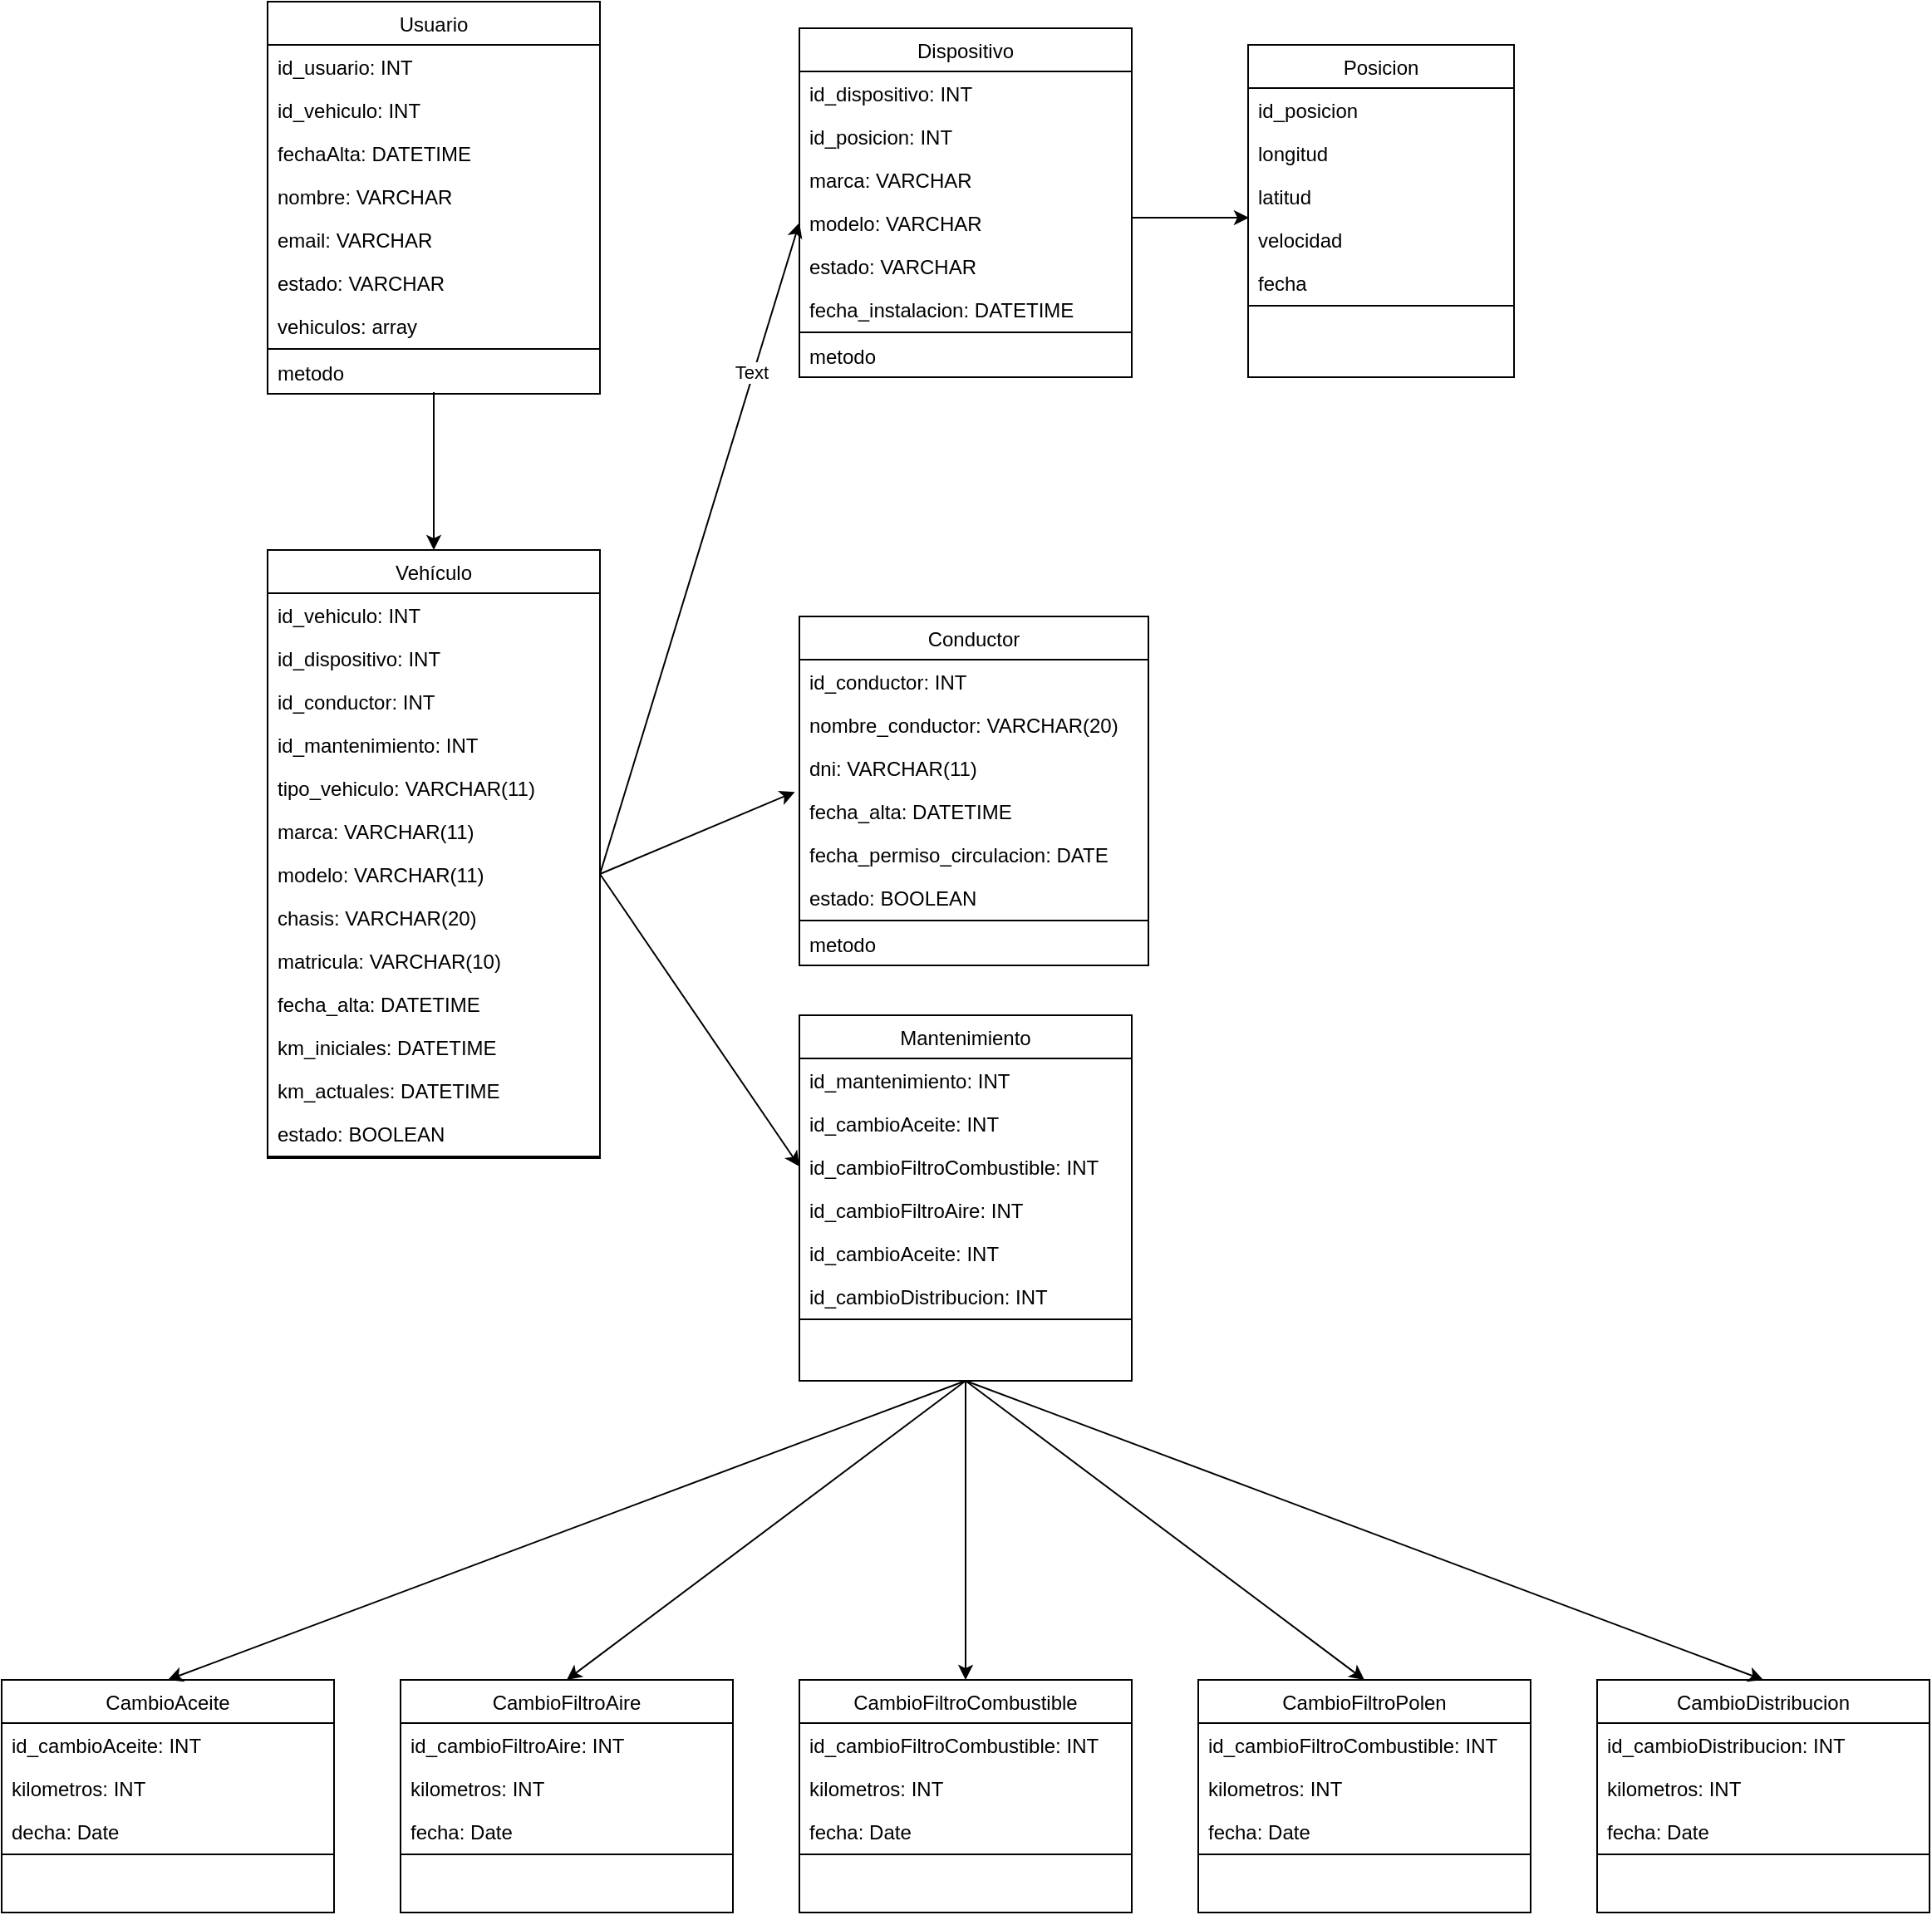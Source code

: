 <mxfile>
    <diagram id="C5RBs43oDa-KdzZeNtuy" name="Page-1">
        <mxGraphModel dx="1050" dy="1553" grid="1" gridSize="10" guides="1" tooltips="1" connect="1" arrows="1" fold="1" page="1" pageScale="1" pageWidth="827" pageHeight="1169" math="0" shadow="0">
            <root>
                <mxCell id="WIyWlLk6GJQsqaUBKTNV-0"/>
                <mxCell id="WIyWlLk6GJQsqaUBKTNV-1" parent="WIyWlLk6GJQsqaUBKTNV-0"/>
                <mxCell id="HzYEAX8HfGSruy279Z3v-16" value="Dispositivo" style="swimlane;fontStyle=0;align=center;verticalAlign=top;childLayout=stackLayout;horizontal=1;startSize=26;horizontalStack=0;resizeParent=1;resizeLast=0;collapsible=1;marginBottom=0;rounded=0;shadow=0;strokeWidth=1;" parent="WIyWlLk6GJQsqaUBKTNV-1" vertex="1">
                    <mxGeometry x="520" y="-794" width="200" height="210" as="geometry">
                        <mxRectangle x="130" y="380" width="160" height="26" as="alternateBounds"/>
                    </mxGeometry>
                </mxCell>
                <mxCell id="PSQ5HOjnmQE-tcymUydH-123" value="id_dispositivo: INT&#10;" style="text;align=left;verticalAlign=top;spacingLeft=4;spacingRight=4;overflow=hidden;rotatable=0;points=[[0,0.5],[1,0.5]];portConstraint=eastwest;" parent="HzYEAX8HfGSruy279Z3v-16" vertex="1">
                    <mxGeometry y="26" width="200" height="26" as="geometry"/>
                </mxCell>
                <mxCell id="HzYEAX8HfGSruy279Z3v-17" value="id_posicion: INT&#10;" style="text;align=left;verticalAlign=top;spacingLeft=4;spacingRight=4;overflow=hidden;rotatable=0;points=[[0,0.5],[1,0.5]];portConstraint=eastwest;" parent="HzYEAX8HfGSruy279Z3v-16" vertex="1">
                    <mxGeometry y="52" width="200" height="26" as="geometry"/>
                </mxCell>
                <mxCell id="HzYEAX8HfGSruy279Z3v-70" value="marca: VARCHAR" style="text;align=left;verticalAlign=top;spacingLeft=4;spacingRight=4;overflow=hidden;rotatable=0;points=[[0,0.5],[1,0.5]];portConstraint=eastwest;" parent="HzYEAX8HfGSruy279Z3v-16" vertex="1">
                    <mxGeometry y="78" width="200" height="26" as="geometry"/>
                </mxCell>
                <mxCell id="HzYEAX8HfGSruy279Z3v-71" value="modelo: VARCHAR" style="text;align=left;verticalAlign=top;spacingLeft=4;spacingRight=4;overflow=hidden;rotatable=0;points=[[0,0.5],[1,0.5]];portConstraint=eastwest;" parent="HzYEAX8HfGSruy279Z3v-16" vertex="1">
                    <mxGeometry y="104" width="200" height="26" as="geometry"/>
                </mxCell>
                <mxCell id="HzYEAX8HfGSruy279Z3v-106" value="estado: VARCHAR" style="text;align=left;verticalAlign=top;spacingLeft=4;spacingRight=4;overflow=hidden;rotatable=0;points=[[0,0.5],[1,0.5]];portConstraint=eastwest;" parent="HzYEAX8HfGSruy279Z3v-16" vertex="1">
                    <mxGeometry y="130" width="200" height="26" as="geometry"/>
                </mxCell>
                <mxCell id="HzYEAX8HfGSruy279Z3v-114" value="fecha_instalacion: DATETIME" style="text;align=left;verticalAlign=top;spacingLeft=4;spacingRight=4;overflow=hidden;rotatable=0;points=[[0,0.5],[1,0.5]];portConstraint=eastwest;" parent="HzYEAX8HfGSruy279Z3v-16" vertex="1">
                    <mxGeometry y="156" width="200" height="26" as="geometry"/>
                </mxCell>
                <mxCell id="HzYEAX8HfGSruy279Z3v-19" value="" style="line;html=1;strokeWidth=1;align=left;verticalAlign=middle;spacingTop=-1;spacingLeft=3;spacingRight=3;rotatable=0;labelPosition=right;points=[];portConstraint=eastwest;" parent="HzYEAX8HfGSruy279Z3v-16" vertex="1">
                    <mxGeometry y="182" width="200" height="2" as="geometry"/>
                </mxCell>
                <mxCell id="HzYEAX8HfGSruy279Z3v-20" value="metodo" style="text;align=left;verticalAlign=top;spacingLeft=4;spacingRight=4;overflow=hidden;rotatable=0;points=[[0,0.5],[1,0.5]];portConstraint=eastwest;" parent="HzYEAX8HfGSruy279Z3v-16" vertex="1">
                    <mxGeometry y="184" width="200" height="26" as="geometry"/>
                </mxCell>
                <mxCell id="HzYEAX8HfGSruy279Z3v-21" value="Vehículo" style="swimlane;fontStyle=0;align=center;verticalAlign=top;childLayout=stackLayout;horizontal=1;startSize=26;horizontalStack=0;resizeParent=1;resizeLast=0;collapsible=1;marginBottom=0;rounded=0;shadow=0;strokeWidth=1;" parent="WIyWlLk6GJQsqaUBKTNV-1" vertex="1">
                    <mxGeometry x="200" y="-480" width="200" height="366" as="geometry">
                        <mxRectangle x="130" y="380" width="160" height="26" as="alternateBounds"/>
                    </mxGeometry>
                </mxCell>
                <mxCell id="HzYEAX8HfGSruy279Z3v-22" value="id_vehiculo: INT" style="text;align=left;verticalAlign=top;spacingLeft=4;spacingRight=4;overflow=hidden;rotatable=0;points=[[0,0.5],[1,0.5]];portConstraint=eastwest;" parent="HzYEAX8HfGSruy279Z3v-21" vertex="1">
                    <mxGeometry y="26" width="200" height="26" as="geometry"/>
                </mxCell>
                <mxCell id="xrnd4R6Ddu3Z8AAsykW7-14" value="id_dispositivo: INT" style="text;align=left;verticalAlign=top;spacingLeft=4;spacingRight=4;overflow=hidden;rotatable=0;points=[[0,0.5],[1,0.5]];portConstraint=eastwest;" parent="HzYEAX8HfGSruy279Z3v-21" vertex="1">
                    <mxGeometry y="52" width="200" height="26" as="geometry"/>
                </mxCell>
                <mxCell id="PSQ5HOjnmQE-tcymUydH-5" value="id_conductor: INT" style="text;align=left;verticalAlign=top;spacingLeft=4;spacingRight=4;overflow=hidden;rotatable=0;points=[[0,0.5],[1,0.5]];portConstraint=eastwest;" parent="HzYEAX8HfGSruy279Z3v-21" vertex="1">
                    <mxGeometry y="78" width="200" height="26" as="geometry"/>
                </mxCell>
                <mxCell id="PSQ5HOjnmQE-tcymUydH-27" value="id_mantenimiento: INT" style="text;align=left;verticalAlign=top;spacingLeft=4;spacingRight=4;overflow=hidden;rotatable=0;points=[[0,0.5],[1,0.5]];portConstraint=eastwest;" parent="HzYEAX8HfGSruy279Z3v-21" vertex="1">
                    <mxGeometry y="104" width="200" height="26" as="geometry"/>
                </mxCell>
                <mxCell id="HzYEAX8HfGSruy279Z3v-111" value="tipo_vehiculo: VARCHAR(11)" style="text;align=left;verticalAlign=top;spacingLeft=4;spacingRight=4;overflow=hidden;rotatable=0;points=[[0,0.5],[1,0.5]];portConstraint=eastwest;" parent="HzYEAX8HfGSruy279Z3v-21" vertex="1">
                    <mxGeometry y="130" width="200" height="26" as="geometry"/>
                </mxCell>
                <mxCell id="HzYEAX8HfGSruy279Z3v-23" value="marca: VARCHAR(11)" style="text;align=left;verticalAlign=top;spacingLeft=4;spacingRight=4;overflow=hidden;rotatable=0;points=[[0,0.5],[1,0.5]];portConstraint=eastwest;" parent="HzYEAX8HfGSruy279Z3v-21" vertex="1">
                    <mxGeometry y="156" width="200" height="26" as="geometry"/>
                </mxCell>
                <mxCell id="HzYEAX8HfGSruy279Z3v-53" value="modelo: VARCHAR(11)" style="text;align=left;verticalAlign=top;spacingLeft=4;spacingRight=4;overflow=hidden;rotatable=0;points=[[0,0.5],[1,0.5]];portConstraint=eastwest;" parent="HzYEAX8HfGSruy279Z3v-21" vertex="1">
                    <mxGeometry y="182" width="200" height="26" as="geometry"/>
                </mxCell>
                <mxCell id="HzYEAX8HfGSruy279Z3v-54" value="chasis: VARCHAR(20)" style="text;align=left;verticalAlign=top;spacingLeft=4;spacingRight=4;overflow=hidden;rotatable=0;points=[[0,0.5],[1,0.5]];portConstraint=eastwest;" parent="HzYEAX8HfGSruy279Z3v-21" vertex="1">
                    <mxGeometry y="208" width="200" height="26" as="geometry"/>
                </mxCell>
                <mxCell id="HzYEAX8HfGSruy279Z3v-55" value="matricula: VARCHAR(10)" style="text;align=left;verticalAlign=top;spacingLeft=4;spacingRight=4;overflow=hidden;rotatable=0;points=[[0,0.5],[1,0.5]];portConstraint=eastwest;" parent="HzYEAX8HfGSruy279Z3v-21" vertex="1">
                    <mxGeometry y="234" width="200" height="26" as="geometry"/>
                </mxCell>
                <mxCell id="xrnd4R6Ddu3Z8AAsykW7-12" value="fecha_alta: DATETIME" style="text;align=left;verticalAlign=top;spacingLeft=4;spacingRight=4;overflow=hidden;rotatable=0;points=[[0,0.5],[1,0.5]];portConstraint=eastwest;" parent="HzYEAX8HfGSruy279Z3v-21" vertex="1">
                    <mxGeometry y="260" width="200" height="26" as="geometry"/>
                </mxCell>
                <mxCell id="xrnd4R6Ddu3Z8AAsykW7-13" value="km_iniciales: DATETIME" style="text;align=left;verticalAlign=top;spacingLeft=4;spacingRight=4;overflow=hidden;rotatable=0;points=[[0,0.5],[1,0.5]];portConstraint=eastwest;" parent="HzYEAX8HfGSruy279Z3v-21" vertex="1">
                    <mxGeometry y="286" width="200" height="26" as="geometry"/>
                </mxCell>
                <mxCell id="HzYEAX8HfGSruy279Z3v-72" value="km_actuales: DATETIME" style="text;align=left;verticalAlign=top;spacingLeft=4;spacingRight=4;overflow=hidden;rotatable=0;points=[[0,0.5],[1,0.5]];portConstraint=eastwest;" parent="HzYEAX8HfGSruy279Z3v-21" vertex="1">
                    <mxGeometry y="312" width="200" height="26" as="geometry"/>
                </mxCell>
                <mxCell id="HzYEAX8HfGSruy279Z3v-59" value="estado: BOOLEAN" style="text;align=left;verticalAlign=top;spacingLeft=4;spacingRight=4;overflow=hidden;rotatable=0;points=[[0,0.5],[1,0.5]];portConstraint=eastwest;" parent="HzYEAX8HfGSruy279Z3v-21" vertex="1">
                    <mxGeometry y="338" width="200" height="26" as="geometry"/>
                </mxCell>
                <mxCell id="HzYEAX8HfGSruy279Z3v-24" value="" style="line;html=1;strokeWidth=1;align=left;verticalAlign=middle;spacingTop=-1;spacingLeft=3;spacingRight=3;rotatable=0;labelPosition=right;points=[];portConstraint=eastwest;" parent="HzYEAX8HfGSruy279Z3v-21" vertex="1">
                    <mxGeometry y="364" width="200" height="2" as="geometry"/>
                </mxCell>
                <mxCell id="HzYEAX8HfGSruy279Z3v-26" value="Conductor" style="swimlane;fontStyle=0;align=center;verticalAlign=top;childLayout=stackLayout;horizontal=1;startSize=26;horizontalStack=0;resizeParent=1;resizeLast=0;collapsible=1;marginBottom=0;rounded=0;shadow=0;strokeWidth=1;" parent="WIyWlLk6GJQsqaUBKTNV-1" vertex="1">
                    <mxGeometry x="520" y="-440" width="210" height="210" as="geometry">
                        <mxRectangle x="130" y="380" width="160" height="26" as="alternateBounds"/>
                    </mxGeometry>
                </mxCell>
                <mxCell id="HzYEAX8HfGSruy279Z3v-27" value="id_conductor: INT" style="text;align=left;verticalAlign=top;spacingLeft=4;spacingRight=4;overflow=hidden;rotatable=0;points=[[0,0.5],[1,0.5]];portConstraint=eastwest;" parent="HzYEAX8HfGSruy279Z3v-26" vertex="1">
                    <mxGeometry y="26" width="210" height="26" as="geometry"/>
                </mxCell>
                <mxCell id="HzYEAX8HfGSruy279Z3v-28" value="nombre_conductor: VARCHAR(20)" style="text;align=left;verticalAlign=top;spacingLeft=4;spacingRight=4;overflow=hidden;rotatable=0;points=[[0,0.5],[1,0.5]];portConstraint=eastwest;" parent="HzYEAX8HfGSruy279Z3v-26" vertex="1">
                    <mxGeometry y="52" width="210" height="26" as="geometry"/>
                </mxCell>
                <mxCell id="HzYEAX8HfGSruy279Z3v-79" value="dni: VARCHAR(11)" style="text;align=left;verticalAlign=top;spacingLeft=4;spacingRight=4;overflow=hidden;rotatable=0;points=[[0,0.5],[1,0.5]];portConstraint=eastwest;" parent="HzYEAX8HfGSruy279Z3v-26" vertex="1">
                    <mxGeometry y="78" width="210" height="26" as="geometry"/>
                </mxCell>
                <mxCell id="HzYEAX8HfGSruy279Z3v-122" value="fecha_alta: DATETIME" style="text;align=left;verticalAlign=top;spacingLeft=4;spacingRight=4;overflow=hidden;rotatable=0;points=[[0,0.5],[1,0.5]];portConstraint=eastwest;" parent="HzYEAX8HfGSruy279Z3v-26" vertex="1">
                    <mxGeometry y="104" width="210" height="26" as="geometry"/>
                </mxCell>
                <mxCell id="HzYEAX8HfGSruy279Z3v-80" value="fecha_permiso_circulacion: DATE" style="text;align=left;verticalAlign=top;spacingLeft=4;spacingRight=4;overflow=hidden;rotatable=0;points=[[0,0.5],[1,0.5]];portConstraint=eastwest;" parent="HzYEAX8HfGSruy279Z3v-26" vertex="1">
                    <mxGeometry y="130" width="210" height="26" as="geometry"/>
                </mxCell>
                <mxCell id="HzYEAX8HfGSruy279Z3v-123" value="estado: BOOLEAN" style="text;align=left;verticalAlign=top;spacingLeft=4;spacingRight=4;overflow=hidden;rotatable=0;points=[[0,0.5],[1,0.5]];portConstraint=eastwest;" parent="HzYEAX8HfGSruy279Z3v-26" vertex="1">
                    <mxGeometry y="156" width="210" height="26" as="geometry"/>
                </mxCell>
                <mxCell id="HzYEAX8HfGSruy279Z3v-29" value="" style="line;html=1;strokeWidth=1;align=left;verticalAlign=middle;spacingTop=-1;spacingLeft=3;spacingRight=3;rotatable=0;labelPosition=right;points=[];portConstraint=eastwest;" parent="HzYEAX8HfGSruy279Z3v-26" vertex="1">
                    <mxGeometry y="182" width="210" height="2" as="geometry"/>
                </mxCell>
                <mxCell id="HzYEAX8HfGSruy279Z3v-30" value="metodo" style="text;align=left;verticalAlign=top;spacingLeft=4;spacingRight=4;overflow=hidden;rotatable=0;points=[[0,0.5],[1,0.5]];portConstraint=eastwest;" parent="HzYEAX8HfGSruy279Z3v-26" vertex="1">
                    <mxGeometry y="184" width="210" height="26" as="geometry"/>
                </mxCell>
                <mxCell id="PSQ5HOjnmQE-tcymUydH-7" value="Mantenimiento" style="swimlane;fontStyle=0;align=center;verticalAlign=top;childLayout=stackLayout;horizontal=1;startSize=26;horizontalStack=0;resizeParent=1;resizeLast=0;collapsible=1;marginBottom=0;rounded=0;shadow=0;strokeWidth=1;" parent="WIyWlLk6GJQsqaUBKTNV-1" vertex="1">
                    <mxGeometry x="520" y="-200" width="200" height="220" as="geometry">
                        <mxRectangle x="130" y="380" width="160" height="26" as="alternateBounds"/>
                    </mxGeometry>
                </mxCell>
                <mxCell id="PSQ5HOjnmQE-tcymUydH-43" value="id_mantenimiento: INT" style="text;align=left;verticalAlign=top;spacingLeft=4;spacingRight=4;overflow=hidden;rotatable=0;points=[[0,0.5],[1,0.5]];portConstraint=eastwest;" parent="PSQ5HOjnmQE-tcymUydH-7" vertex="1">
                    <mxGeometry y="26" width="200" height="26" as="geometry"/>
                </mxCell>
                <mxCell id="PSQ5HOjnmQE-tcymUydH-8" value="id_cambioAceite: INT" style="text;align=left;verticalAlign=top;spacingLeft=4;spacingRight=4;overflow=hidden;rotatable=0;points=[[0,0.5],[1,0.5]];portConstraint=eastwest;" parent="PSQ5HOjnmQE-tcymUydH-7" vertex="1">
                    <mxGeometry y="52" width="200" height="26" as="geometry"/>
                </mxCell>
                <mxCell id="PSQ5HOjnmQE-tcymUydH-82" value="id_cambioFiltroCombustible: INT" style="text;align=left;verticalAlign=top;spacingLeft=4;spacingRight=4;overflow=hidden;rotatable=0;points=[[0,0.5],[1,0.5]];portConstraint=eastwest;" parent="PSQ5HOjnmQE-tcymUydH-7" vertex="1">
                    <mxGeometry y="78" width="200" height="26" as="geometry"/>
                </mxCell>
                <mxCell id="PSQ5HOjnmQE-tcymUydH-83" value="id_cambioFiltroAire: INT" style="text;align=left;verticalAlign=top;spacingLeft=4;spacingRight=4;overflow=hidden;rotatable=0;points=[[0,0.5],[1,0.5]];portConstraint=eastwest;" parent="PSQ5HOjnmQE-tcymUydH-7" vertex="1">
                    <mxGeometry y="104" width="200" height="26" as="geometry"/>
                </mxCell>
                <mxCell id="PSQ5HOjnmQE-tcymUydH-84" value="id_cambioAceite: INT" style="text;align=left;verticalAlign=top;spacingLeft=4;spacingRight=4;overflow=hidden;rotatable=0;points=[[0,0.5],[1,0.5]];portConstraint=eastwest;" parent="PSQ5HOjnmQE-tcymUydH-7" vertex="1">
                    <mxGeometry y="130" width="200" height="26" as="geometry"/>
                </mxCell>
                <mxCell id="PSQ5HOjnmQE-tcymUydH-85" value="id_cambioDistribucion: INT" style="text;align=left;verticalAlign=top;spacingLeft=4;spacingRight=4;overflow=hidden;rotatable=0;points=[[0,0.5],[1,0.5]];portConstraint=eastwest;" parent="PSQ5HOjnmQE-tcymUydH-7" vertex="1">
                    <mxGeometry y="156" width="200" height="26" as="geometry"/>
                </mxCell>
                <mxCell id="PSQ5HOjnmQE-tcymUydH-9" value="" style="line;html=1;strokeWidth=1;align=left;verticalAlign=middle;spacingTop=-1;spacingLeft=3;spacingRight=3;rotatable=0;labelPosition=right;points=[];portConstraint=eastwest;" parent="PSQ5HOjnmQE-tcymUydH-7" vertex="1">
                    <mxGeometry y="182" width="200" height="2" as="geometry"/>
                </mxCell>
                <mxCell id="PSQ5HOjnmQE-tcymUydH-28" value="CambioAceite" style="swimlane;fontStyle=0;align=center;verticalAlign=top;childLayout=stackLayout;horizontal=1;startSize=26;horizontalStack=0;resizeParent=1;resizeLast=0;collapsible=1;marginBottom=0;rounded=0;shadow=0;strokeWidth=1;" parent="WIyWlLk6GJQsqaUBKTNV-1" vertex="1">
                    <mxGeometry x="40" y="200" width="200" height="140" as="geometry">
                        <mxRectangle x="130" y="380" width="160" height="26" as="alternateBounds"/>
                    </mxGeometry>
                </mxCell>
                <mxCell id="PSQ5HOjnmQE-tcymUydH-29" value="id_cambioAceite: INT" style="text;align=left;verticalAlign=top;spacingLeft=4;spacingRight=4;overflow=hidden;rotatable=0;points=[[0,0.5],[1,0.5]];portConstraint=eastwest;" parent="PSQ5HOjnmQE-tcymUydH-28" vertex="1">
                    <mxGeometry y="26" width="200" height="26" as="geometry"/>
                </mxCell>
                <mxCell id="PSQ5HOjnmQE-tcymUydH-86" value="kilometros: INT" style="text;align=left;verticalAlign=top;spacingLeft=4;spacingRight=4;overflow=hidden;rotatable=0;points=[[0,0.5],[1,0.5]];portConstraint=eastwest;" parent="PSQ5HOjnmQE-tcymUydH-28" vertex="1">
                    <mxGeometry y="52" width="200" height="26" as="geometry"/>
                </mxCell>
                <mxCell id="PSQ5HOjnmQE-tcymUydH-87" value="decha: Date" style="text;align=left;verticalAlign=top;spacingLeft=4;spacingRight=4;overflow=hidden;rotatable=0;points=[[0,0.5],[1,0.5]];portConstraint=eastwest;" parent="PSQ5HOjnmQE-tcymUydH-28" vertex="1">
                    <mxGeometry y="78" width="200" height="26" as="geometry"/>
                </mxCell>
                <mxCell id="PSQ5HOjnmQE-tcymUydH-41" value="" style="line;html=1;strokeWidth=1;align=left;verticalAlign=middle;spacingTop=-1;spacingLeft=3;spacingRight=3;rotatable=0;labelPosition=right;points=[];portConstraint=eastwest;" parent="PSQ5HOjnmQE-tcymUydH-28" vertex="1">
                    <mxGeometry y="104" width="200" height="2" as="geometry"/>
                </mxCell>
                <mxCell id="PSQ5HOjnmQE-tcymUydH-89" value="CambioFiltroPolen" style="swimlane;fontStyle=0;align=center;verticalAlign=top;childLayout=stackLayout;horizontal=1;startSize=26;horizontalStack=0;resizeParent=1;resizeLast=0;collapsible=1;marginBottom=0;rounded=0;shadow=0;strokeWidth=1;" parent="WIyWlLk6GJQsqaUBKTNV-1" vertex="1">
                    <mxGeometry x="760" y="200" width="200" height="140" as="geometry">
                        <mxRectangle x="130" y="380" width="160" height="26" as="alternateBounds"/>
                    </mxGeometry>
                </mxCell>
                <mxCell id="PSQ5HOjnmQE-tcymUydH-90" value="id_cambioFiltroCombustible: INT" style="text;align=left;verticalAlign=top;spacingLeft=4;spacingRight=4;overflow=hidden;rotatable=0;points=[[0,0.5],[1,0.5]];portConstraint=eastwest;" parent="PSQ5HOjnmQE-tcymUydH-89" vertex="1">
                    <mxGeometry y="26" width="200" height="26" as="geometry"/>
                </mxCell>
                <mxCell id="PSQ5HOjnmQE-tcymUydH-91" value="kilometros: INT" style="text;align=left;verticalAlign=top;spacingLeft=4;spacingRight=4;overflow=hidden;rotatable=0;points=[[0,0.5],[1,0.5]];portConstraint=eastwest;" parent="PSQ5HOjnmQE-tcymUydH-89" vertex="1">
                    <mxGeometry y="52" width="200" height="26" as="geometry"/>
                </mxCell>
                <mxCell id="PSQ5HOjnmQE-tcymUydH-92" value="fecha: Date" style="text;align=left;verticalAlign=top;spacingLeft=4;spacingRight=4;overflow=hidden;rotatable=0;points=[[0,0.5],[1,0.5]];portConstraint=eastwest;" parent="PSQ5HOjnmQE-tcymUydH-89" vertex="1">
                    <mxGeometry y="78" width="200" height="26" as="geometry"/>
                </mxCell>
                <mxCell id="PSQ5HOjnmQE-tcymUydH-93" value="" style="line;html=1;strokeWidth=1;align=left;verticalAlign=middle;spacingTop=-1;spacingLeft=3;spacingRight=3;rotatable=0;labelPosition=right;points=[];portConstraint=eastwest;" parent="PSQ5HOjnmQE-tcymUydH-89" vertex="1">
                    <mxGeometry y="104" width="200" height="2" as="geometry"/>
                </mxCell>
                <mxCell id="PSQ5HOjnmQE-tcymUydH-94" value="CambioFiltroAire" style="swimlane;fontStyle=0;align=center;verticalAlign=top;childLayout=stackLayout;horizontal=1;startSize=26;horizontalStack=0;resizeParent=1;resizeLast=0;collapsible=1;marginBottom=0;rounded=0;shadow=0;strokeWidth=1;" parent="WIyWlLk6GJQsqaUBKTNV-1" vertex="1">
                    <mxGeometry x="280" y="200" width="200" height="140" as="geometry">
                        <mxRectangle x="130" y="380" width="160" height="26" as="alternateBounds"/>
                    </mxGeometry>
                </mxCell>
                <mxCell id="PSQ5HOjnmQE-tcymUydH-95" value="id_cambioFiltroAire: INT" style="text;align=left;verticalAlign=top;spacingLeft=4;spacingRight=4;overflow=hidden;rotatable=0;points=[[0,0.5],[1,0.5]];portConstraint=eastwest;" parent="PSQ5HOjnmQE-tcymUydH-94" vertex="1">
                    <mxGeometry y="26" width="200" height="26" as="geometry"/>
                </mxCell>
                <mxCell id="PSQ5HOjnmQE-tcymUydH-96" value="kilometros: INT" style="text;align=left;verticalAlign=top;spacingLeft=4;spacingRight=4;overflow=hidden;rotatable=0;points=[[0,0.5],[1,0.5]];portConstraint=eastwest;" parent="PSQ5HOjnmQE-tcymUydH-94" vertex="1">
                    <mxGeometry y="52" width="200" height="26" as="geometry"/>
                </mxCell>
                <mxCell id="PSQ5HOjnmQE-tcymUydH-97" value="fecha: Date" style="text;align=left;verticalAlign=top;spacingLeft=4;spacingRight=4;overflow=hidden;rotatable=0;points=[[0,0.5],[1,0.5]];portConstraint=eastwest;" parent="PSQ5HOjnmQE-tcymUydH-94" vertex="1">
                    <mxGeometry y="78" width="200" height="26" as="geometry"/>
                </mxCell>
                <mxCell id="PSQ5HOjnmQE-tcymUydH-98" value="" style="line;html=1;strokeWidth=1;align=left;verticalAlign=middle;spacingTop=-1;spacingLeft=3;spacingRight=3;rotatable=0;labelPosition=right;points=[];portConstraint=eastwest;" parent="PSQ5HOjnmQE-tcymUydH-94" vertex="1">
                    <mxGeometry y="104" width="200" height="2" as="geometry"/>
                </mxCell>
                <mxCell id="PSQ5HOjnmQE-tcymUydH-99" value="CambioFiltroCombustible" style="swimlane;fontStyle=0;align=center;verticalAlign=top;childLayout=stackLayout;horizontal=1;startSize=26;horizontalStack=0;resizeParent=1;resizeLast=0;collapsible=1;marginBottom=0;rounded=0;shadow=0;strokeWidth=1;" parent="WIyWlLk6GJQsqaUBKTNV-1" vertex="1">
                    <mxGeometry x="520" y="200" width="200" height="140" as="geometry">
                        <mxRectangle x="130" y="380" width="160" height="26" as="alternateBounds"/>
                    </mxGeometry>
                </mxCell>
                <mxCell id="PSQ5HOjnmQE-tcymUydH-100" value="id_cambioFiltroCombustible: INT" style="text;align=left;verticalAlign=top;spacingLeft=4;spacingRight=4;overflow=hidden;rotatable=0;points=[[0,0.5],[1,0.5]];portConstraint=eastwest;" parent="PSQ5HOjnmQE-tcymUydH-99" vertex="1">
                    <mxGeometry y="26" width="200" height="26" as="geometry"/>
                </mxCell>
                <mxCell id="PSQ5HOjnmQE-tcymUydH-101" value="kilometros: INT" style="text;align=left;verticalAlign=top;spacingLeft=4;spacingRight=4;overflow=hidden;rotatable=0;points=[[0,0.5],[1,0.5]];portConstraint=eastwest;" parent="PSQ5HOjnmQE-tcymUydH-99" vertex="1">
                    <mxGeometry y="52" width="200" height="26" as="geometry"/>
                </mxCell>
                <mxCell id="PSQ5HOjnmQE-tcymUydH-102" value="fecha: Date" style="text;align=left;verticalAlign=top;spacingLeft=4;spacingRight=4;overflow=hidden;rotatable=0;points=[[0,0.5],[1,0.5]];portConstraint=eastwest;" parent="PSQ5HOjnmQE-tcymUydH-99" vertex="1">
                    <mxGeometry y="78" width="200" height="26" as="geometry"/>
                </mxCell>
                <mxCell id="PSQ5HOjnmQE-tcymUydH-103" value="" style="line;html=1;strokeWidth=1;align=left;verticalAlign=middle;spacingTop=-1;spacingLeft=3;spacingRight=3;rotatable=0;labelPosition=right;points=[];portConstraint=eastwest;" parent="PSQ5HOjnmQE-tcymUydH-99" vertex="1">
                    <mxGeometry y="104" width="200" height="2" as="geometry"/>
                </mxCell>
                <mxCell id="PSQ5HOjnmQE-tcymUydH-104" value="CambioDistribucion" style="swimlane;fontStyle=0;align=center;verticalAlign=top;childLayout=stackLayout;horizontal=1;startSize=26;horizontalStack=0;resizeParent=1;resizeLast=0;collapsible=1;marginBottom=0;rounded=0;shadow=0;strokeWidth=1;" parent="WIyWlLk6GJQsqaUBKTNV-1" vertex="1">
                    <mxGeometry x="1000" y="200" width="200" height="140" as="geometry">
                        <mxRectangle x="130" y="380" width="160" height="26" as="alternateBounds"/>
                    </mxGeometry>
                </mxCell>
                <mxCell id="PSQ5HOjnmQE-tcymUydH-105" value="id_cambioDistribucion: INT" style="text;align=left;verticalAlign=top;spacingLeft=4;spacingRight=4;overflow=hidden;rotatable=0;points=[[0,0.5],[1,0.5]];portConstraint=eastwest;" parent="PSQ5HOjnmQE-tcymUydH-104" vertex="1">
                    <mxGeometry y="26" width="200" height="26" as="geometry"/>
                </mxCell>
                <mxCell id="PSQ5HOjnmQE-tcymUydH-106" value="kilometros: INT" style="text;align=left;verticalAlign=top;spacingLeft=4;spacingRight=4;overflow=hidden;rotatable=0;points=[[0,0.5],[1,0.5]];portConstraint=eastwest;" parent="PSQ5HOjnmQE-tcymUydH-104" vertex="1">
                    <mxGeometry y="52" width="200" height="26" as="geometry"/>
                </mxCell>
                <mxCell id="PSQ5HOjnmQE-tcymUydH-107" value="fecha: Date" style="text;align=left;verticalAlign=top;spacingLeft=4;spacingRight=4;overflow=hidden;rotatable=0;points=[[0,0.5],[1,0.5]];portConstraint=eastwest;" parent="PSQ5HOjnmQE-tcymUydH-104" vertex="1">
                    <mxGeometry y="78" width="200" height="26" as="geometry"/>
                </mxCell>
                <mxCell id="PSQ5HOjnmQE-tcymUydH-108" value="" style="line;html=1;strokeWidth=1;align=left;verticalAlign=middle;spacingTop=-1;spacingLeft=3;spacingRight=3;rotatable=0;labelPosition=right;points=[];portConstraint=eastwest;" parent="PSQ5HOjnmQE-tcymUydH-104" vertex="1">
                    <mxGeometry y="104" width="200" height="2" as="geometry"/>
                </mxCell>
                <mxCell id="PSQ5HOjnmQE-tcymUydH-109" value="Posicion" style="swimlane;fontStyle=0;align=center;verticalAlign=top;childLayout=stackLayout;horizontal=1;startSize=26;horizontalStack=0;resizeParent=1;resizeLast=0;collapsible=1;marginBottom=0;rounded=0;shadow=0;strokeWidth=1;" parent="WIyWlLk6GJQsqaUBKTNV-1" vertex="1">
                    <mxGeometry x="790" y="-784" width="160" height="200" as="geometry">
                        <mxRectangle x="130" y="380" width="160" height="26" as="alternateBounds"/>
                    </mxGeometry>
                </mxCell>
                <mxCell id="PSQ5HOjnmQE-tcymUydH-110" value="id_posicion&#10;" style="text;align=left;verticalAlign=top;spacingLeft=4;spacingRight=4;overflow=hidden;rotatable=0;points=[[0,0.5],[1,0.5]];portConstraint=eastwest;" parent="PSQ5HOjnmQE-tcymUydH-109" vertex="1">
                    <mxGeometry y="26" width="160" height="26" as="geometry"/>
                </mxCell>
                <mxCell id="PSQ5HOjnmQE-tcymUydH-114" value="longitud" style="text;align=left;verticalAlign=top;spacingLeft=4;spacingRight=4;overflow=hidden;rotatable=0;points=[[0,0.5],[1,0.5]];portConstraint=eastwest;" parent="PSQ5HOjnmQE-tcymUydH-109" vertex="1">
                    <mxGeometry y="52" width="160" height="26" as="geometry"/>
                </mxCell>
                <mxCell id="PSQ5HOjnmQE-tcymUydH-115" value="latitud" style="text;align=left;verticalAlign=top;spacingLeft=4;spacingRight=4;overflow=hidden;rotatable=0;points=[[0,0.5],[1,0.5]];portConstraint=eastwest;" parent="PSQ5HOjnmQE-tcymUydH-109" vertex="1">
                    <mxGeometry y="78" width="160" height="26" as="geometry"/>
                </mxCell>
                <mxCell id="PSQ5HOjnmQE-tcymUydH-117" value="velocidad" style="text;align=left;verticalAlign=top;spacingLeft=4;spacingRight=4;overflow=hidden;rotatable=0;points=[[0,0.5],[1,0.5]];portConstraint=eastwest;" parent="PSQ5HOjnmQE-tcymUydH-109" vertex="1">
                    <mxGeometry y="104" width="160" height="26" as="geometry"/>
                </mxCell>
                <mxCell id="PSQ5HOjnmQE-tcymUydH-125" value="fecha" style="text;align=left;verticalAlign=top;spacingLeft=4;spacingRight=4;overflow=hidden;rotatable=0;points=[[0,0.5],[1,0.5]];portConstraint=eastwest;" parent="PSQ5HOjnmQE-tcymUydH-109" vertex="1">
                    <mxGeometry y="130" width="160" height="26" as="geometry"/>
                </mxCell>
                <mxCell id="PSQ5HOjnmQE-tcymUydH-120" value="" style="line;html=1;strokeWidth=1;align=left;verticalAlign=middle;spacingTop=-1;spacingLeft=3;spacingRight=3;rotatable=0;labelPosition=right;points=[];portConstraint=eastwest;" parent="PSQ5HOjnmQE-tcymUydH-109" vertex="1">
                    <mxGeometry y="156" width="160" height="2" as="geometry"/>
                </mxCell>
                <mxCell id="PSQ5HOjnmQE-tcymUydH-126" value="" style="endArrow=classic;html=1;rounded=0;entryX=0;entryY=0.5;entryDx=0;entryDy=0;exitX=1;exitY=0.5;exitDx=0;exitDy=0;" parent="WIyWlLk6GJQsqaUBKTNV-1" source="HzYEAX8HfGSruy279Z3v-53" edge="1" target="HzYEAX8HfGSruy279Z3v-71">
                    <mxGeometry width="50" height="50" relative="1" as="geometry">
                        <mxPoint x="400" y="-300" as="sourcePoint"/>
                        <mxPoint x="521.28" y="-637.604" as="targetPoint"/>
                    </mxGeometry>
                </mxCell>
                <mxCell id="1" value="Text" style="edgeLabel;html=1;align=center;verticalAlign=middle;resizable=0;points=[];" vertex="1" connectable="0" parent="PSQ5HOjnmQE-tcymUydH-126">
                    <mxGeometry x="0.54" y="2" relative="1" as="geometry">
                        <mxPoint as="offset"/>
                    </mxGeometry>
                </mxCell>
                <mxCell id="PSQ5HOjnmQE-tcymUydH-127" value="" style="endArrow=classic;html=1;rounded=0;exitX=1;exitY=0.5;exitDx=0;exitDy=0;entryX=-0.013;entryY=0.062;entryDx=0;entryDy=0;entryPerimeter=0;" parent="WIyWlLk6GJQsqaUBKTNV-1" source="HzYEAX8HfGSruy279Z3v-53" target="HzYEAX8HfGSruy279Z3v-122" edge="1">
                    <mxGeometry width="50" height="50" relative="1" as="geometry">
                        <mxPoint x="410" y="-311" as="sourcePoint"/>
                        <mxPoint x="531" y="-628" as="targetPoint"/>
                    </mxGeometry>
                </mxCell>
                <mxCell id="PSQ5HOjnmQE-tcymUydH-129" value="" style="endArrow=classic;html=1;rounded=0;exitX=1;exitY=0.5;exitDx=0;exitDy=0;entryX=0;entryY=0.5;entryDx=0;entryDy=0;" parent="WIyWlLk6GJQsqaUBKTNV-1" source="HzYEAX8HfGSruy279Z3v-53" target="PSQ5HOjnmQE-tcymUydH-82" edge="1">
                    <mxGeometry width="50" height="50" relative="1" as="geometry">
                        <mxPoint x="410" y="-301" as="sourcePoint"/>
                        <mxPoint x="527" y="-324" as="targetPoint"/>
                    </mxGeometry>
                </mxCell>
                <mxCell id="PSQ5HOjnmQE-tcymUydH-130" value="" style="endArrow=classic;html=1;rounded=0;entryX=0.5;entryY=0;entryDx=0;entryDy=0;exitX=0.5;exitY=1;exitDx=0;exitDy=0;" parent="WIyWlLk6GJQsqaUBKTNV-1" source="PSQ5HOjnmQE-tcymUydH-7" target="PSQ5HOjnmQE-tcymUydH-28" edge="1">
                    <mxGeometry width="50" height="50" relative="1" as="geometry">
                        <mxPoint x="630" y="240" as="sourcePoint"/>
                        <mxPoint x="680" y="190" as="targetPoint"/>
                    </mxGeometry>
                </mxCell>
                <mxCell id="PSQ5HOjnmQE-tcymUydH-131" value="" style="endArrow=classic;html=1;rounded=0;entryX=0.5;entryY=0;entryDx=0;entryDy=0;" parent="WIyWlLk6GJQsqaUBKTNV-1" target="PSQ5HOjnmQE-tcymUydH-94" edge="1">
                    <mxGeometry width="50" height="50" relative="1" as="geometry">
                        <mxPoint x="620" y="20" as="sourcePoint"/>
                        <mxPoint x="150" y="210" as="targetPoint"/>
                    </mxGeometry>
                </mxCell>
                <mxCell id="PSQ5HOjnmQE-tcymUydH-132" value="" style="endArrow=classic;html=1;rounded=0;entryX=0.5;entryY=0;entryDx=0;entryDy=0;" parent="WIyWlLk6GJQsqaUBKTNV-1" target="PSQ5HOjnmQE-tcymUydH-99" edge="1">
                    <mxGeometry width="50" height="50" relative="1" as="geometry">
                        <mxPoint x="620" y="20" as="sourcePoint"/>
                        <mxPoint x="390" y="210" as="targetPoint"/>
                    </mxGeometry>
                </mxCell>
                <mxCell id="PSQ5HOjnmQE-tcymUydH-133" value="" style="endArrow=classic;html=1;rounded=0;entryX=0.5;entryY=0;entryDx=0;entryDy=0;" parent="WIyWlLk6GJQsqaUBKTNV-1" target="PSQ5HOjnmQE-tcymUydH-89" edge="1">
                    <mxGeometry width="50" height="50" relative="1" as="geometry">
                        <mxPoint x="620" y="20" as="sourcePoint"/>
                        <mxPoint x="390" y="210" as="targetPoint"/>
                    </mxGeometry>
                </mxCell>
                <mxCell id="PSQ5HOjnmQE-tcymUydH-134" value="" style="endArrow=classic;html=1;rounded=0;entryX=0.5;entryY=0;entryDx=0;entryDy=0;" parent="WIyWlLk6GJQsqaUBKTNV-1" target="PSQ5HOjnmQE-tcymUydH-104" edge="1">
                    <mxGeometry width="50" height="50" relative="1" as="geometry">
                        <mxPoint x="620" y="20" as="sourcePoint"/>
                        <mxPoint x="400" y="220" as="targetPoint"/>
                    </mxGeometry>
                </mxCell>
                <mxCell id="PSQ5HOjnmQE-tcymUydH-135" value="" style="endArrow=classic;html=1;rounded=0;entryX=0.003;entryY=0;entryDx=0;entryDy=0;entryPerimeter=0;" parent="WIyWlLk6GJQsqaUBKTNV-1" target="PSQ5HOjnmQE-tcymUydH-117" edge="1">
                    <mxGeometry width="50" height="50" relative="1" as="geometry">
                        <mxPoint x="720" y="-680" as="sourcePoint"/>
                        <mxPoint x="680" y="-710" as="targetPoint"/>
                    </mxGeometry>
                </mxCell>
                <mxCell id="xrnd4R6Ddu3Z8AAsykW7-0" value="Usuario" style="swimlane;fontStyle=0;align=center;verticalAlign=top;childLayout=stackLayout;horizontal=1;startSize=26;horizontalStack=0;resizeParent=1;resizeLast=0;collapsible=1;marginBottom=0;rounded=0;shadow=0;strokeWidth=1;" parent="WIyWlLk6GJQsqaUBKTNV-1" vertex="1">
                    <mxGeometry x="200" y="-810" width="200" height="236" as="geometry">
                        <mxRectangle x="130" y="380" width="160" height="26" as="alternateBounds"/>
                    </mxGeometry>
                </mxCell>
                <mxCell id="xrnd4R6Ddu3Z8AAsykW7-1" value="id_usuario: INT&#10;" style="text;align=left;verticalAlign=top;spacingLeft=4;spacingRight=4;overflow=hidden;rotatable=0;points=[[0,0.5],[1,0.5]];portConstraint=eastwest;" parent="xrnd4R6Ddu3Z8AAsykW7-0" vertex="1">
                    <mxGeometry y="26" width="200" height="26" as="geometry"/>
                </mxCell>
                <mxCell id="xrnd4R6Ddu3Z8AAsykW7-2" value="id_vehiculo: INT" style="text;align=left;verticalAlign=top;spacingLeft=4;spacingRight=4;overflow=hidden;rotatable=0;points=[[0,0.5],[1,0.5]];portConstraint=eastwest;" parent="xrnd4R6Ddu3Z8AAsykW7-0" vertex="1">
                    <mxGeometry y="52" width="200" height="26" as="geometry"/>
                </mxCell>
                <mxCell id="xrnd4R6Ddu3Z8AAsykW7-11" value="fechaAlta: DATETIME" style="text;align=left;verticalAlign=top;spacingLeft=4;spacingRight=4;overflow=hidden;rotatable=0;points=[[0,0.5],[1,0.5]];portConstraint=eastwest;" parent="xrnd4R6Ddu3Z8AAsykW7-0" vertex="1">
                    <mxGeometry y="78" width="200" height="26" as="geometry"/>
                </mxCell>
                <mxCell id="xrnd4R6Ddu3Z8AAsykW7-3" value="nombre: VARCHAR" style="text;align=left;verticalAlign=top;spacingLeft=4;spacingRight=4;overflow=hidden;rotatable=0;points=[[0,0.5],[1,0.5]];portConstraint=eastwest;" parent="xrnd4R6Ddu3Z8AAsykW7-0" vertex="1">
                    <mxGeometry y="104" width="200" height="26" as="geometry"/>
                </mxCell>
                <mxCell id="xrnd4R6Ddu3Z8AAsykW7-4" value="email: VARCHAR" style="text;align=left;verticalAlign=top;spacingLeft=4;spacingRight=4;overflow=hidden;rotatable=0;points=[[0,0.5],[1,0.5]];portConstraint=eastwest;" parent="xrnd4R6Ddu3Z8AAsykW7-0" vertex="1">
                    <mxGeometry y="130" width="200" height="26" as="geometry"/>
                </mxCell>
                <mxCell id="xrnd4R6Ddu3Z8AAsykW7-9" value="estado: VARCHAR" style="text;align=left;verticalAlign=top;spacingLeft=4;spacingRight=4;overflow=hidden;rotatable=0;points=[[0,0.5],[1,0.5]];portConstraint=eastwest;" parent="xrnd4R6Ddu3Z8AAsykW7-0" vertex="1">
                    <mxGeometry y="156" width="200" height="26" as="geometry"/>
                </mxCell>
                <mxCell id="xrnd4R6Ddu3Z8AAsykW7-5" value="vehiculos: array" style="text;align=left;verticalAlign=top;spacingLeft=4;spacingRight=4;overflow=hidden;rotatable=0;points=[[0,0.5],[1,0.5]];portConstraint=eastwest;" parent="xrnd4R6Ddu3Z8AAsykW7-0" vertex="1">
                    <mxGeometry y="182" width="200" height="26" as="geometry"/>
                </mxCell>
                <mxCell id="xrnd4R6Ddu3Z8AAsykW7-7" value="" style="line;html=1;strokeWidth=1;align=left;verticalAlign=middle;spacingTop=-1;spacingLeft=3;spacingRight=3;rotatable=0;labelPosition=right;points=[];portConstraint=eastwest;" parent="xrnd4R6Ddu3Z8AAsykW7-0" vertex="1">
                    <mxGeometry y="208" width="200" height="2" as="geometry"/>
                </mxCell>
                <mxCell id="xrnd4R6Ddu3Z8AAsykW7-8" value="metodo" style="text;align=left;verticalAlign=top;spacingLeft=4;spacingRight=4;overflow=hidden;rotatable=0;points=[[0,0.5],[1,0.5]];portConstraint=eastwest;" parent="xrnd4R6Ddu3Z8AAsykW7-0" vertex="1">
                    <mxGeometry y="210" width="200" height="26" as="geometry"/>
                </mxCell>
                <mxCell id="xrnd4R6Ddu3Z8AAsykW7-10" value="" style="endArrow=classic;html=1;rounded=0;entryX=0.5;entryY=0;entryDx=0;entryDy=0;exitX=0.5;exitY=0.962;exitDx=0;exitDy=0;exitPerimeter=0;" parent="WIyWlLk6GJQsqaUBKTNV-1" source="xrnd4R6Ddu3Z8AAsykW7-8" target="HzYEAX8HfGSruy279Z3v-21" edge="1">
                    <mxGeometry width="50" height="50" relative="1" as="geometry">
                        <mxPoint x="300" y="-590" as="sourcePoint"/>
                        <mxPoint x="531.28" y="-627.604" as="targetPoint"/>
                    </mxGeometry>
                </mxCell>
            </root>
        </mxGraphModel>
    </diagram>
</mxfile>